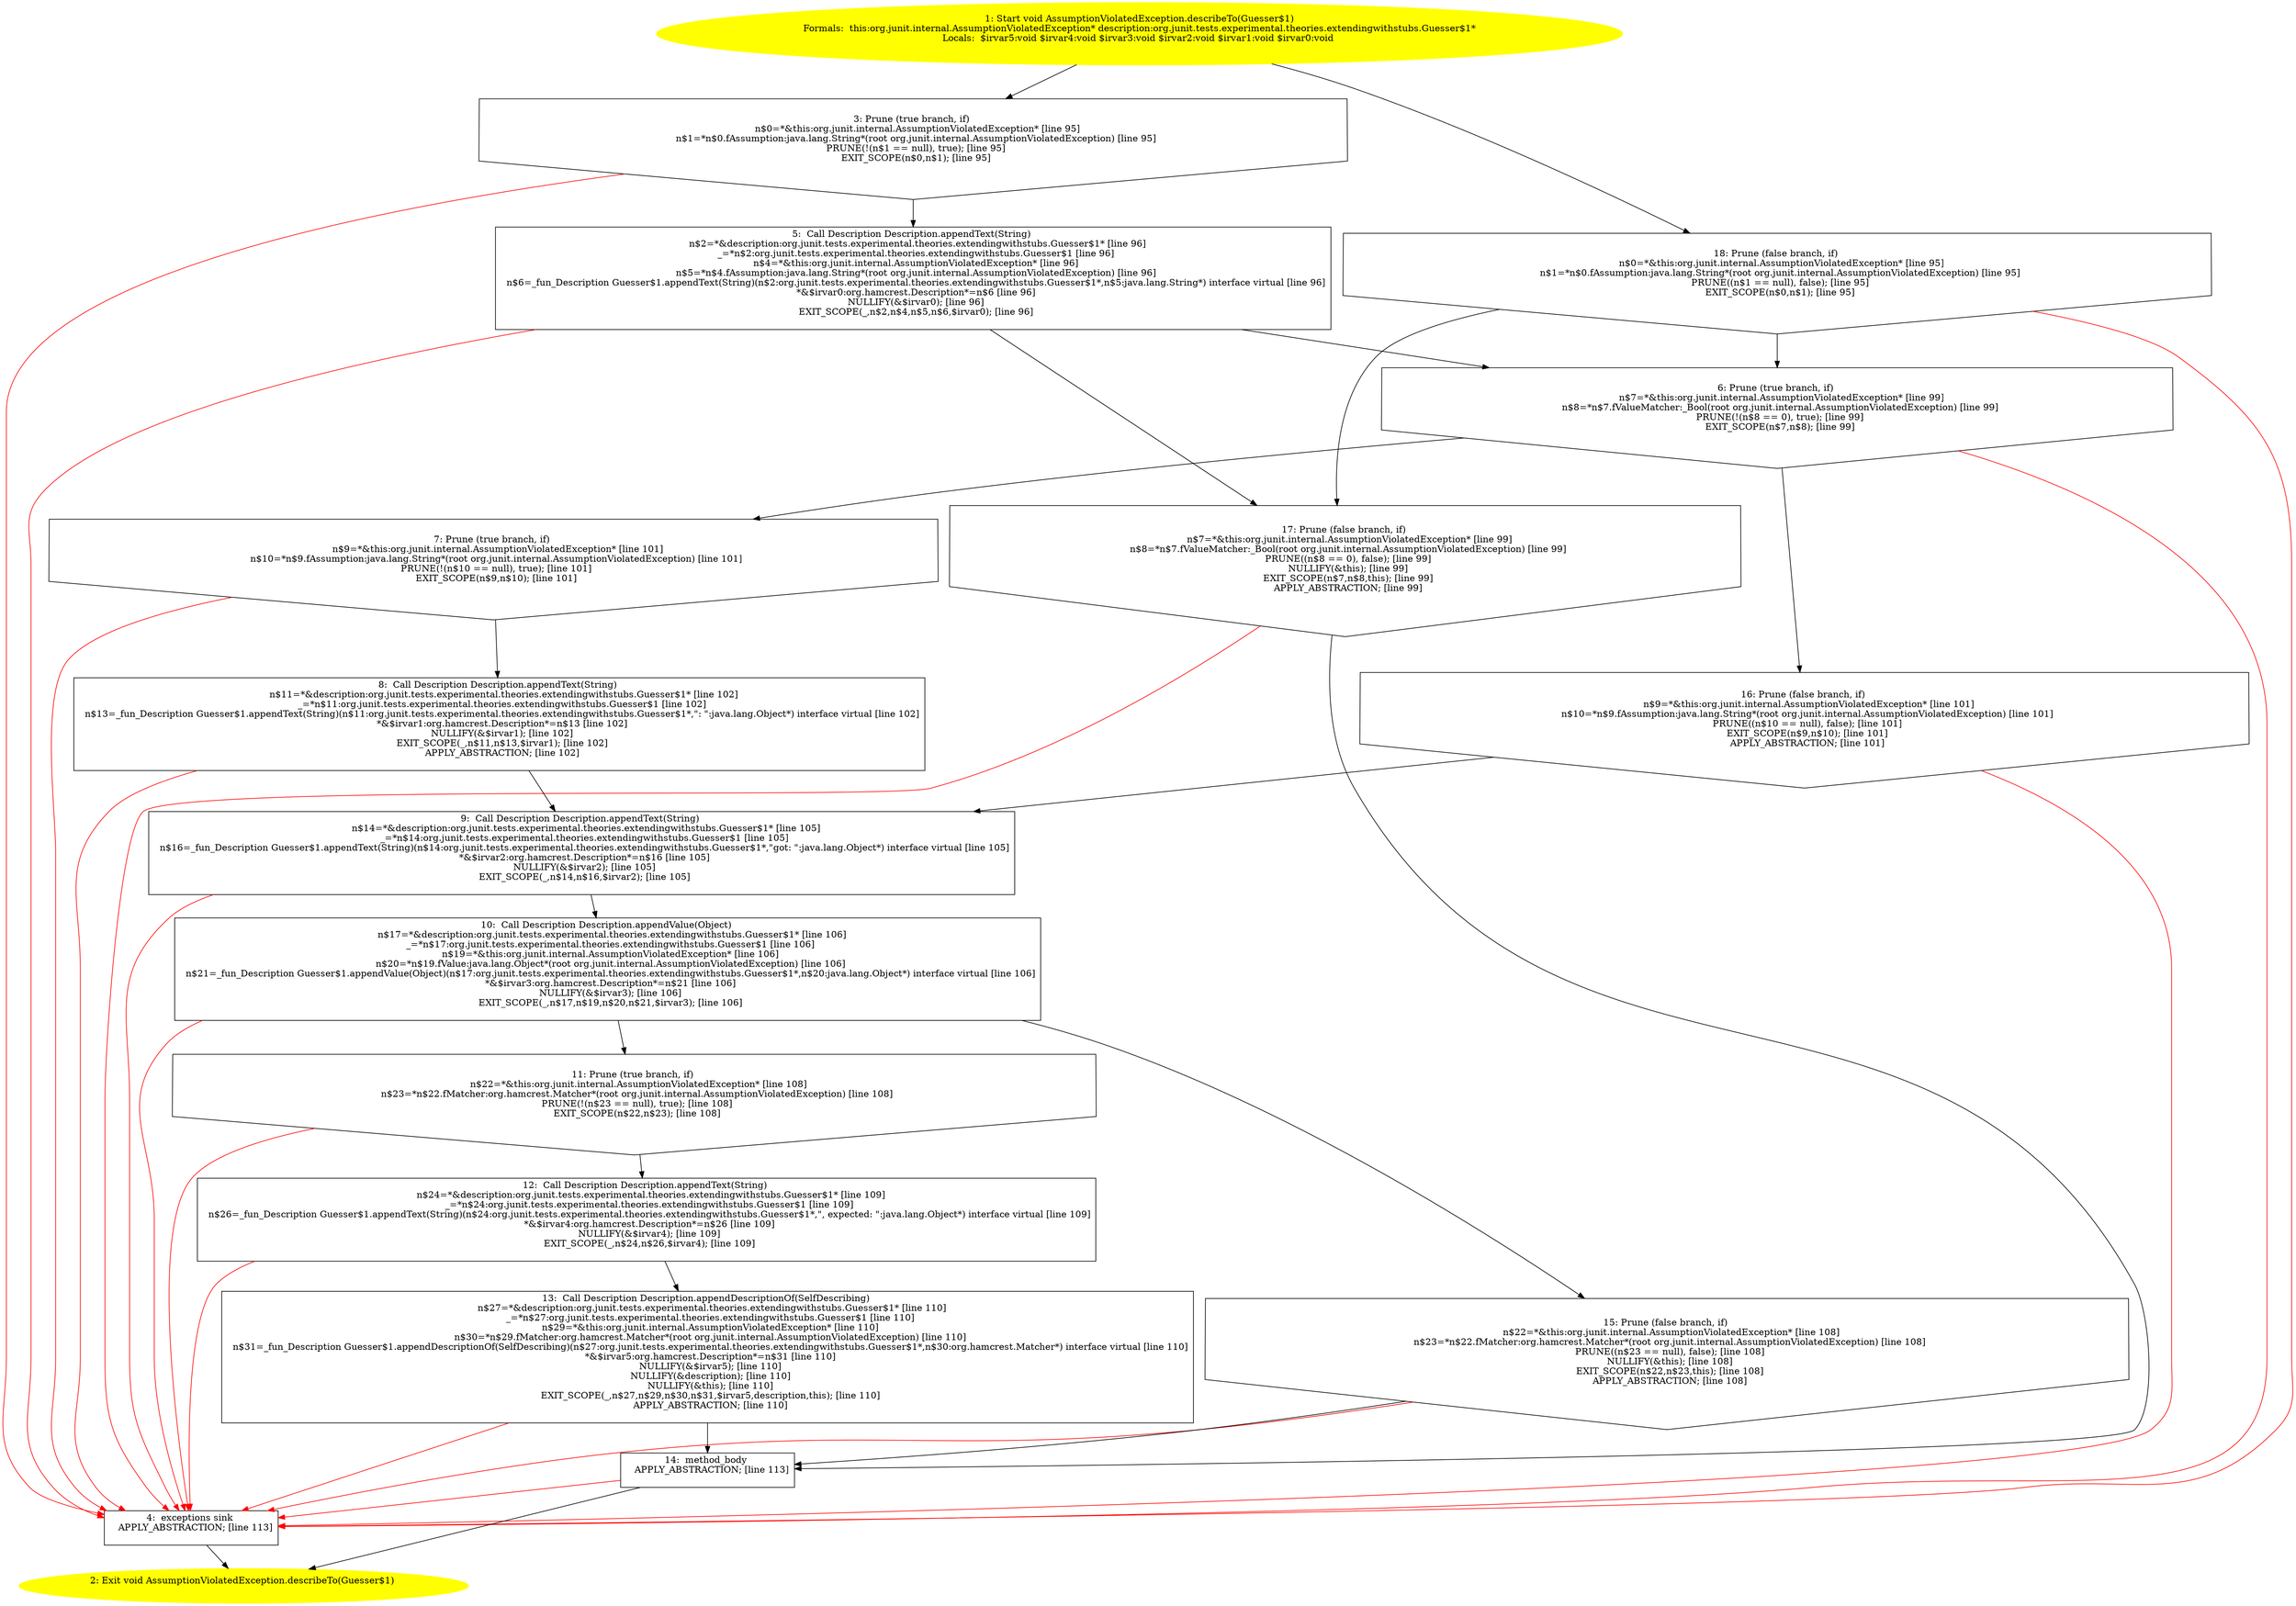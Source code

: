 /* @generated */
digraph cfg {
"org.junit.internal.AssumptionViolatedException.describeTo(org.junit.tests.experimental.theories.exte.56821b368494977102e156d74e152470_1" [label="1: Start void AssumptionViolatedException.describeTo(Guesser$1)\nFormals:  this:org.junit.internal.AssumptionViolatedException* description:org.junit.tests.experimental.theories.extendingwithstubs.Guesser$1*\nLocals:  $irvar5:void $irvar4:void $irvar3:void $irvar2:void $irvar1:void $irvar0:void \n  " color=yellow style=filled]
	

	 "org.junit.internal.AssumptionViolatedException.describeTo(org.junit.tests.experimental.theories.exte.56821b368494977102e156d74e152470_1" -> "org.junit.internal.AssumptionViolatedException.describeTo(org.junit.tests.experimental.theories.exte.56821b368494977102e156d74e152470_3" ;
	 "org.junit.internal.AssumptionViolatedException.describeTo(org.junit.tests.experimental.theories.exte.56821b368494977102e156d74e152470_1" -> "org.junit.internal.AssumptionViolatedException.describeTo(org.junit.tests.experimental.theories.exte.56821b368494977102e156d74e152470_18" ;
"org.junit.internal.AssumptionViolatedException.describeTo(org.junit.tests.experimental.theories.exte.56821b368494977102e156d74e152470_2" [label="2: Exit void AssumptionViolatedException.describeTo(Guesser$1) \n  " color=yellow style=filled]
	

"org.junit.internal.AssumptionViolatedException.describeTo(org.junit.tests.experimental.theories.exte.56821b368494977102e156d74e152470_3" [label="3: Prune (true branch, if) \n   n$0=*&this:org.junit.internal.AssumptionViolatedException* [line 95]\n  n$1=*n$0.fAssumption:java.lang.String*(root org.junit.internal.AssumptionViolatedException) [line 95]\n  PRUNE(!(n$1 == null), true); [line 95]\n  EXIT_SCOPE(n$0,n$1); [line 95]\n " shape="invhouse"]
	

	 "org.junit.internal.AssumptionViolatedException.describeTo(org.junit.tests.experimental.theories.exte.56821b368494977102e156d74e152470_3" -> "org.junit.internal.AssumptionViolatedException.describeTo(org.junit.tests.experimental.theories.exte.56821b368494977102e156d74e152470_5" ;
	 "org.junit.internal.AssumptionViolatedException.describeTo(org.junit.tests.experimental.theories.exte.56821b368494977102e156d74e152470_3" -> "org.junit.internal.AssumptionViolatedException.describeTo(org.junit.tests.experimental.theories.exte.56821b368494977102e156d74e152470_4" [color="red" ];
"org.junit.internal.AssumptionViolatedException.describeTo(org.junit.tests.experimental.theories.exte.56821b368494977102e156d74e152470_4" [label="4:  exceptions sink \n   APPLY_ABSTRACTION; [line 113]\n " shape="box"]
	

	 "org.junit.internal.AssumptionViolatedException.describeTo(org.junit.tests.experimental.theories.exte.56821b368494977102e156d74e152470_4" -> "org.junit.internal.AssumptionViolatedException.describeTo(org.junit.tests.experimental.theories.exte.56821b368494977102e156d74e152470_2" ;
"org.junit.internal.AssumptionViolatedException.describeTo(org.junit.tests.experimental.theories.exte.56821b368494977102e156d74e152470_5" [label="5:  Call Description Description.appendText(String) \n   n$2=*&description:org.junit.tests.experimental.theories.extendingwithstubs.Guesser$1* [line 96]\n  _=*n$2:org.junit.tests.experimental.theories.extendingwithstubs.Guesser$1 [line 96]\n  n$4=*&this:org.junit.internal.AssumptionViolatedException* [line 96]\n  n$5=*n$4.fAssumption:java.lang.String*(root org.junit.internal.AssumptionViolatedException) [line 96]\n  n$6=_fun_Description Guesser$1.appendText(String)(n$2:org.junit.tests.experimental.theories.extendingwithstubs.Guesser$1*,n$5:java.lang.String*) interface virtual [line 96]\n  *&$irvar0:org.hamcrest.Description*=n$6 [line 96]\n  NULLIFY(&$irvar0); [line 96]\n  EXIT_SCOPE(_,n$2,n$4,n$5,n$6,$irvar0); [line 96]\n " shape="box"]
	

	 "org.junit.internal.AssumptionViolatedException.describeTo(org.junit.tests.experimental.theories.exte.56821b368494977102e156d74e152470_5" -> "org.junit.internal.AssumptionViolatedException.describeTo(org.junit.tests.experimental.theories.exte.56821b368494977102e156d74e152470_6" ;
	 "org.junit.internal.AssumptionViolatedException.describeTo(org.junit.tests.experimental.theories.exte.56821b368494977102e156d74e152470_5" -> "org.junit.internal.AssumptionViolatedException.describeTo(org.junit.tests.experimental.theories.exte.56821b368494977102e156d74e152470_17" ;
	 "org.junit.internal.AssumptionViolatedException.describeTo(org.junit.tests.experimental.theories.exte.56821b368494977102e156d74e152470_5" -> "org.junit.internal.AssumptionViolatedException.describeTo(org.junit.tests.experimental.theories.exte.56821b368494977102e156d74e152470_4" [color="red" ];
"org.junit.internal.AssumptionViolatedException.describeTo(org.junit.tests.experimental.theories.exte.56821b368494977102e156d74e152470_6" [label="6: Prune (true branch, if) \n   n$7=*&this:org.junit.internal.AssumptionViolatedException* [line 99]\n  n$8=*n$7.fValueMatcher:_Bool(root org.junit.internal.AssumptionViolatedException) [line 99]\n  PRUNE(!(n$8 == 0), true); [line 99]\n  EXIT_SCOPE(n$7,n$8); [line 99]\n " shape="invhouse"]
	

	 "org.junit.internal.AssumptionViolatedException.describeTo(org.junit.tests.experimental.theories.exte.56821b368494977102e156d74e152470_6" -> "org.junit.internal.AssumptionViolatedException.describeTo(org.junit.tests.experimental.theories.exte.56821b368494977102e156d74e152470_7" ;
	 "org.junit.internal.AssumptionViolatedException.describeTo(org.junit.tests.experimental.theories.exte.56821b368494977102e156d74e152470_6" -> "org.junit.internal.AssumptionViolatedException.describeTo(org.junit.tests.experimental.theories.exte.56821b368494977102e156d74e152470_16" ;
	 "org.junit.internal.AssumptionViolatedException.describeTo(org.junit.tests.experimental.theories.exte.56821b368494977102e156d74e152470_6" -> "org.junit.internal.AssumptionViolatedException.describeTo(org.junit.tests.experimental.theories.exte.56821b368494977102e156d74e152470_4" [color="red" ];
"org.junit.internal.AssumptionViolatedException.describeTo(org.junit.tests.experimental.theories.exte.56821b368494977102e156d74e152470_7" [label="7: Prune (true branch, if) \n   n$9=*&this:org.junit.internal.AssumptionViolatedException* [line 101]\n  n$10=*n$9.fAssumption:java.lang.String*(root org.junit.internal.AssumptionViolatedException) [line 101]\n  PRUNE(!(n$10 == null), true); [line 101]\n  EXIT_SCOPE(n$9,n$10); [line 101]\n " shape="invhouse"]
	

	 "org.junit.internal.AssumptionViolatedException.describeTo(org.junit.tests.experimental.theories.exte.56821b368494977102e156d74e152470_7" -> "org.junit.internal.AssumptionViolatedException.describeTo(org.junit.tests.experimental.theories.exte.56821b368494977102e156d74e152470_8" ;
	 "org.junit.internal.AssumptionViolatedException.describeTo(org.junit.tests.experimental.theories.exte.56821b368494977102e156d74e152470_7" -> "org.junit.internal.AssumptionViolatedException.describeTo(org.junit.tests.experimental.theories.exte.56821b368494977102e156d74e152470_4" [color="red" ];
"org.junit.internal.AssumptionViolatedException.describeTo(org.junit.tests.experimental.theories.exte.56821b368494977102e156d74e152470_8" [label="8:  Call Description Description.appendText(String) \n   n$11=*&description:org.junit.tests.experimental.theories.extendingwithstubs.Guesser$1* [line 102]\n  _=*n$11:org.junit.tests.experimental.theories.extendingwithstubs.Guesser$1 [line 102]\n  n$13=_fun_Description Guesser$1.appendText(String)(n$11:org.junit.tests.experimental.theories.extendingwithstubs.Guesser$1*,\": \":java.lang.Object*) interface virtual [line 102]\n  *&$irvar1:org.hamcrest.Description*=n$13 [line 102]\n  NULLIFY(&$irvar1); [line 102]\n  EXIT_SCOPE(_,n$11,n$13,$irvar1); [line 102]\n  APPLY_ABSTRACTION; [line 102]\n " shape="box"]
	

	 "org.junit.internal.AssumptionViolatedException.describeTo(org.junit.tests.experimental.theories.exte.56821b368494977102e156d74e152470_8" -> "org.junit.internal.AssumptionViolatedException.describeTo(org.junit.tests.experimental.theories.exte.56821b368494977102e156d74e152470_9" ;
	 "org.junit.internal.AssumptionViolatedException.describeTo(org.junit.tests.experimental.theories.exte.56821b368494977102e156d74e152470_8" -> "org.junit.internal.AssumptionViolatedException.describeTo(org.junit.tests.experimental.theories.exte.56821b368494977102e156d74e152470_4" [color="red" ];
"org.junit.internal.AssumptionViolatedException.describeTo(org.junit.tests.experimental.theories.exte.56821b368494977102e156d74e152470_9" [label="9:  Call Description Description.appendText(String) \n   n$14=*&description:org.junit.tests.experimental.theories.extendingwithstubs.Guesser$1* [line 105]\n  _=*n$14:org.junit.tests.experimental.theories.extendingwithstubs.Guesser$1 [line 105]\n  n$16=_fun_Description Guesser$1.appendText(String)(n$14:org.junit.tests.experimental.theories.extendingwithstubs.Guesser$1*,\"got: \":java.lang.Object*) interface virtual [line 105]\n  *&$irvar2:org.hamcrest.Description*=n$16 [line 105]\n  NULLIFY(&$irvar2); [line 105]\n  EXIT_SCOPE(_,n$14,n$16,$irvar2); [line 105]\n " shape="box"]
	

	 "org.junit.internal.AssumptionViolatedException.describeTo(org.junit.tests.experimental.theories.exte.56821b368494977102e156d74e152470_9" -> "org.junit.internal.AssumptionViolatedException.describeTo(org.junit.tests.experimental.theories.exte.56821b368494977102e156d74e152470_10" ;
	 "org.junit.internal.AssumptionViolatedException.describeTo(org.junit.tests.experimental.theories.exte.56821b368494977102e156d74e152470_9" -> "org.junit.internal.AssumptionViolatedException.describeTo(org.junit.tests.experimental.theories.exte.56821b368494977102e156d74e152470_4" [color="red" ];
"org.junit.internal.AssumptionViolatedException.describeTo(org.junit.tests.experimental.theories.exte.56821b368494977102e156d74e152470_10" [label="10:  Call Description Description.appendValue(Object) \n   n$17=*&description:org.junit.tests.experimental.theories.extendingwithstubs.Guesser$1* [line 106]\n  _=*n$17:org.junit.tests.experimental.theories.extendingwithstubs.Guesser$1 [line 106]\n  n$19=*&this:org.junit.internal.AssumptionViolatedException* [line 106]\n  n$20=*n$19.fValue:java.lang.Object*(root org.junit.internal.AssumptionViolatedException) [line 106]\n  n$21=_fun_Description Guesser$1.appendValue(Object)(n$17:org.junit.tests.experimental.theories.extendingwithstubs.Guesser$1*,n$20:java.lang.Object*) interface virtual [line 106]\n  *&$irvar3:org.hamcrest.Description*=n$21 [line 106]\n  NULLIFY(&$irvar3); [line 106]\n  EXIT_SCOPE(_,n$17,n$19,n$20,n$21,$irvar3); [line 106]\n " shape="box"]
	

	 "org.junit.internal.AssumptionViolatedException.describeTo(org.junit.tests.experimental.theories.exte.56821b368494977102e156d74e152470_10" -> "org.junit.internal.AssumptionViolatedException.describeTo(org.junit.tests.experimental.theories.exte.56821b368494977102e156d74e152470_11" ;
	 "org.junit.internal.AssumptionViolatedException.describeTo(org.junit.tests.experimental.theories.exte.56821b368494977102e156d74e152470_10" -> "org.junit.internal.AssumptionViolatedException.describeTo(org.junit.tests.experimental.theories.exte.56821b368494977102e156d74e152470_15" ;
	 "org.junit.internal.AssumptionViolatedException.describeTo(org.junit.tests.experimental.theories.exte.56821b368494977102e156d74e152470_10" -> "org.junit.internal.AssumptionViolatedException.describeTo(org.junit.tests.experimental.theories.exte.56821b368494977102e156d74e152470_4" [color="red" ];
"org.junit.internal.AssumptionViolatedException.describeTo(org.junit.tests.experimental.theories.exte.56821b368494977102e156d74e152470_11" [label="11: Prune (true branch, if) \n   n$22=*&this:org.junit.internal.AssumptionViolatedException* [line 108]\n  n$23=*n$22.fMatcher:org.hamcrest.Matcher*(root org.junit.internal.AssumptionViolatedException) [line 108]\n  PRUNE(!(n$23 == null), true); [line 108]\n  EXIT_SCOPE(n$22,n$23); [line 108]\n " shape="invhouse"]
	

	 "org.junit.internal.AssumptionViolatedException.describeTo(org.junit.tests.experimental.theories.exte.56821b368494977102e156d74e152470_11" -> "org.junit.internal.AssumptionViolatedException.describeTo(org.junit.tests.experimental.theories.exte.56821b368494977102e156d74e152470_12" ;
	 "org.junit.internal.AssumptionViolatedException.describeTo(org.junit.tests.experimental.theories.exte.56821b368494977102e156d74e152470_11" -> "org.junit.internal.AssumptionViolatedException.describeTo(org.junit.tests.experimental.theories.exte.56821b368494977102e156d74e152470_4" [color="red" ];
"org.junit.internal.AssumptionViolatedException.describeTo(org.junit.tests.experimental.theories.exte.56821b368494977102e156d74e152470_12" [label="12:  Call Description Description.appendText(String) \n   n$24=*&description:org.junit.tests.experimental.theories.extendingwithstubs.Guesser$1* [line 109]\n  _=*n$24:org.junit.tests.experimental.theories.extendingwithstubs.Guesser$1 [line 109]\n  n$26=_fun_Description Guesser$1.appendText(String)(n$24:org.junit.tests.experimental.theories.extendingwithstubs.Guesser$1*,\", expected: \":java.lang.Object*) interface virtual [line 109]\n  *&$irvar4:org.hamcrest.Description*=n$26 [line 109]\n  NULLIFY(&$irvar4); [line 109]\n  EXIT_SCOPE(_,n$24,n$26,$irvar4); [line 109]\n " shape="box"]
	

	 "org.junit.internal.AssumptionViolatedException.describeTo(org.junit.tests.experimental.theories.exte.56821b368494977102e156d74e152470_12" -> "org.junit.internal.AssumptionViolatedException.describeTo(org.junit.tests.experimental.theories.exte.56821b368494977102e156d74e152470_13" ;
	 "org.junit.internal.AssumptionViolatedException.describeTo(org.junit.tests.experimental.theories.exte.56821b368494977102e156d74e152470_12" -> "org.junit.internal.AssumptionViolatedException.describeTo(org.junit.tests.experimental.theories.exte.56821b368494977102e156d74e152470_4" [color="red" ];
"org.junit.internal.AssumptionViolatedException.describeTo(org.junit.tests.experimental.theories.exte.56821b368494977102e156d74e152470_13" [label="13:  Call Description Description.appendDescriptionOf(SelfDescribing) \n   n$27=*&description:org.junit.tests.experimental.theories.extendingwithstubs.Guesser$1* [line 110]\n  _=*n$27:org.junit.tests.experimental.theories.extendingwithstubs.Guesser$1 [line 110]\n  n$29=*&this:org.junit.internal.AssumptionViolatedException* [line 110]\n  n$30=*n$29.fMatcher:org.hamcrest.Matcher*(root org.junit.internal.AssumptionViolatedException) [line 110]\n  n$31=_fun_Description Guesser$1.appendDescriptionOf(SelfDescribing)(n$27:org.junit.tests.experimental.theories.extendingwithstubs.Guesser$1*,n$30:org.hamcrest.Matcher*) interface virtual [line 110]\n  *&$irvar5:org.hamcrest.Description*=n$31 [line 110]\n  NULLIFY(&$irvar5); [line 110]\n  NULLIFY(&description); [line 110]\n  NULLIFY(&this); [line 110]\n  EXIT_SCOPE(_,n$27,n$29,n$30,n$31,$irvar5,description,this); [line 110]\n  APPLY_ABSTRACTION; [line 110]\n " shape="box"]
	

	 "org.junit.internal.AssumptionViolatedException.describeTo(org.junit.tests.experimental.theories.exte.56821b368494977102e156d74e152470_13" -> "org.junit.internal.AssumptionViolatedException.describeTo(org.junit.tests.experimental.theories.exte.56821b368494977102e156d74e152470_14" ;
	 "org.junit.internal.AssumptionViolatedException.describeTo(org.junit.tests.experimental.theories.exte.56821b368494977102e156d74e152470_13" -> "org.junit.internal.AssumptionViolatedException.describeTo(org.junit.tests.experimental.theories.exte.56821b368494977102e156d74e152470_4" [color="red" ];
"org.junit.internal.AssumptionViolatedException.describeTo(org.junit.tests.experimental.theories.exte.56821b368494977102e156d74e152470_14" [label="14:  method_body \n   APPLY_ABSTRACTION; [line 113]\n " shape="box"]
	

	 "org.junit.internal.AssumptionViolatedException.describeTo(org.junit.tests.experimental.theories.exte.56821b368494977102e156d74e152470_14" -> "org.junit.internal.AssumptionViolatedException.describeTo(org.junit.tests.experimental.theories.exte.56821b368494977102e156d74e152470_2" ;
	 "org.junit.internal.AssumptionViolatedException.describeTo(org.junit.tests.experimental.theories.exte.56821b368494977102e156d74e152470_14" -> "org.junit.internal.AssumptionViolatedException.describeTo(org.junit.tests.experimental.theories.exte.56821b368494977102e156d74e152470_4" [color="red" ];
"org.junit.internal.AssumptionViolatedException.describeTo(org.junit.tests.experimental.theories.exte.56821b368494977102e156d74e152470_15" [label="15: Prune (false branch, if) \n   n$22=*&this:org.junit.internal.AssumptionViolatedException* [line 108]\n  n$23=*n$22.fMatcher:org.hamcrest.Matcher*(root org.junit.internal.AssumptionViolatedException) [line 108]\n  PRUNE((n$23 == null), false); [line 108]\n  NULLIFY(&this); [line 108]\n  EXIT_SCOPE(n$22,n$23,this); [line 108]\n  APPLY_ABSTRACTION; [line 108]\n " shape="invhouse"]
	

	 "org.junit.internal.AssumptionViolatedException.describeTo(org.junit.tests.experimental.theories.exte.56821b368494977102e156d74e152470_15" -> "org.junit.internal.AssumptionViolatedException.describeTo(org.junit.tests.experimental.theories.exte.56821b368494977102e156d74e152470_14" ;
	 "org.junit.internal.AssumptionViolatedException.describeTo(org.junit.tests.experimental.theories.exte.56821b368494977102e156d74e152470_15" -> "org.junit.internal.AssumptionViolatedException.describeTo(org.junit.tests.experimental.theories.exte.56821b368494977102e156d74e152470_4" [color="red" ];
"org.junit.internal.AssumptionViolatedException.describeTo(org.junit.tests.experimental.theories.exte.56821b368494977102e156d74e152470_16" [label="16: Prune (false branch, if) \n   n$9=*&this:org.junit.internal.AssumptionViolatedException* [line 101]\n  n$10=*n$9.fAssumption:java.lang.String*(root org.junit.internal.AssumptionViolatedException) [line 101]\n  PRUNE((n$10 == null), false); [line 101]\n  EXIT_SCOPE(n$9,n$10); [line 101]\n  APPLY_ABSTRACTION; [line 101]\n " shape="invhouse"]
	

	 "org.junit.internal.AssumptionViolatedException.describeTo(org.junit.tests.experimental.theories.exte.56821b368494977102e156d74e152470_16" -> "org.junit.internal.AssumptionViolatedException.describeTo(org.junit.tests.experimental.theories.exte.56821b368494977102e156d74e152470_9" ;
	 "org.junit.internal.AssumptionViolatedException.describeTo(org.junit.tests.experimental.theories.exte.56821b368494977102e156d74e152470_16" -> "org.junit.internal.AssumptionViolatedException.describeTo(org.junit.tests.experimental.theories.exte.56821b368494977102e156d74e152470_4" [color="red" ];
"org.junit.internal.AssumptionViolatedException.describeTo(org.junit.tests.experimental.theories.exte.56821b368494977102e156d74e152470_17" [label="17: Prune (false branch, if) \n   n$7=*&this:org.junit.internal.AssumptionViolatedException* [line 99]\n  n$8=*n$7.fValueMatcher:_Bool(root org.junit.internal.AssumptionViolatedException) [line 99]\n  PRUNE((n$8 == 0), false); [line 99]\n  NULLIFY(&this); [line 99]\n  EXIT_SCOPE(n$7,n$8,this); [line 99]\n  APPLY_ABSTRACTION; [line 99]\n " shape="invhouse"]
	

	 "org.junit.internal.AssumptionViolatedException.describeTo(org.junit.tests.experimental.theories.exte.56821b368494977102e156d74e152470_17" -> "org.junit.internal.AssumptionViolatedException.describeTo(org.junit.tests.experimental.theories.exte.56821b368494977102e156d74e152470_14" ;
	 "org.junit.internal.AssumptionViolatedException.describeTo(org.junit.tests.experimental.theories.exte.56821b368494977102e156d74e152470_17" -> "org.junit.internal.AssumptionViolatedException.describeTo(org.junit.tests.experimental.theories.exte.56821b368494977102e156d74e152470_4" [color="red" ];
"org.junit.internal.AssumptionViolatedException.describeTo(org.junit.tests.experimental.theories.exte.56821b368494977102e156d74e152470_18" [label="18: Prune (false branch, if) \n   n$0=*&this:org.junit.internal.AssumptionViolatedException* [line 95]\n  n$1=*n$0.fAssumption:java.lang.String*(root org.junit.internal.AssumptionViolatedException) [line 95]\n  PRUNE((n$1 == null), false); [line 95]\n  EXIT_SCOPE(n$0,n$1); [line 95]\n " shape="invhouse"]
	

	 "org.junit.internal.AssumptionViolatedException.describeTo(org.junit.tests.experimental.theories.exte.56821b368494977102e156d74e152470_18" -> "org.junit.internal.AssumptionViolatedException.describeTo(org.junit.tests.experimental.theories.exte.56821b368494977102e156d74e152470_6" ;
	 "org.junit.internal.AssumptionViolatedException.describeTo(org.junit.tests.experimental.theories.exte.56821b368494977102e156d74e152470_18" -> "org.junit.internal.AssumptionViolatedException.describeTo(org.junit.tests.experimental.theories.exte.56821b368494977102e156d74e152470_17" ;
	 "org.junit.internal.AssumptionViolatedException.describeTo(org.junit.tests.experimental.theories.exte.56821b368494977102e156d74e152470_18" -> "org.junit.internal.AssumptionViolatedException.describeTo(org.junit.tests.experimental.theories.exte.56821b368494977102e156d74e152470_4" [color="red" ];
}
